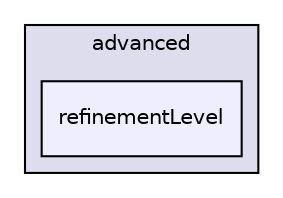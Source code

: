 digraph "applications/utilities/mesh/advanced/refinementLevel" {
  bgcolor=transparent;
  compound=true
  node [ fontsize="10", fontname="Helvetica"];
  edge [ labelfontsize="10", labelfontname="Helvetica"];
  subgraph clusterdir_33cf184158805ce1a4614f861f9c9f7a {
    graph [ bgcolor="#ddddee", pencolor="black", label="advanced" fontname="Helvetica", fontsize="10", URL="dir_33cf184158805ce1a4614f861f9c9f7a.html"]
  dir_cb02ff8bb9a7c91c420ceb553535c6eb [shape=box, label="refinementLevel", style="filled", fillcolor="#eeeeff", pencolor="black", URL="dir_cb02ff8bb9a7c91c420ceb553535c6eb.html"];
  }
}
